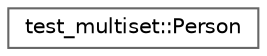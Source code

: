 digraph "类继承关系图"
{
 // LATEX_PDF_SIZE
  bgcolor="transparent";
  edge [fontname=Helvetica,fontsize=10,labelfontname=Helvetica,labelfontsize=10];
  node [fontname=Helvetica,fontsize=10,shape=box,height=0.2,width=0.4];
  rankdir="LR";
  Node0 [id="Node000000",label="test_multiset::Person",height=0.2,width=0.4,color="grey40", fillcolor="white", style="filled",URL="$structtest__multiset_1_1_person.html",tooltip=" "];
}
